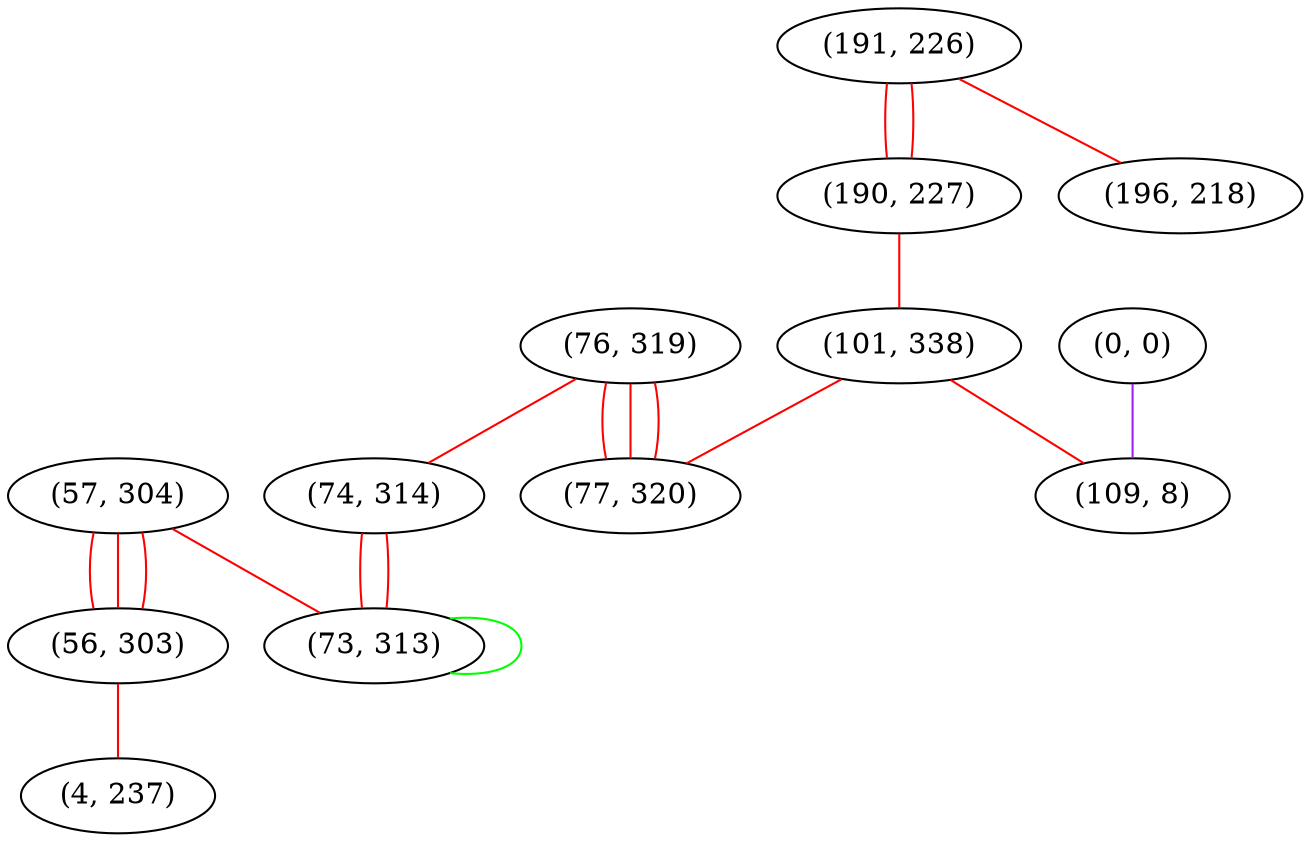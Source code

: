 graph "" {
"(57, 304)";
"(0, 0)";
"(191, 226)";
"(190, 227)";
"(101, 338)";
"(56, 303)";
"(4, 237)";
"(196, 218)";
"(76, 319)";
"(109, 8)";
"(74, 314)";
"(73, 313)";
"(77, 320)";
"(57, 304)" -- "(73, 313)"  [color=red, key=0, weight=1];
"(57, 304)" -- "(56, 303)"  [color=red, key=0, weight=1];
"(57, 304)" -- "(56, 303)"  [color=red, key=1, weight=1];
"(57, 304)" -- "(56, 303)"  [color=red, key=2, weight=1];
"(0, 0)" -- "(109, 8)"  [color=purple, key=0, weight=4];
"(191, 226)" -- "(190, 227)"  [color=red, key=0, weight=1];
"(191, 226)" -- "(190, 227)"  [color=red, key=1, weight=1];
"(191, 226)" -- "(196, 218)"  [color=red, key=0, weight=1];
"(190, 227)" -- "(101, 338)"  [color=red, key=0, weight=1];
"(101, 338)" -- "(109, 8)"  [color=red, key=0, weight=1];
"(101, 338)" -- "(77, 320)"  [color=red, key=0, weight=1];
"(56, 303)" -- "(4, 237)"  [color=red, key=0, weight=1];
"(76, 319)" -- "(77, 320)"  [color=red, key=0, weight=1];
"(76, 319)" -- "(77, 320)"  [color=red, key=1, weight=1];
"(76, 319)" -- "(77, 320)"  [color=red, key=2, weight=1];
"(76, 319)" -- "(74, 314)"  [color=red, key=0, weight=1];
"(74, 314)" -- "(73, 313)"  [color=red, key=0, weight=1];
"(74, 314)" -- "(73, 313)"  [color=red, key=1, weight=1];
"(73, 313)" -- "(73, 313)"  [color=green, key=0, weight=2];
}
